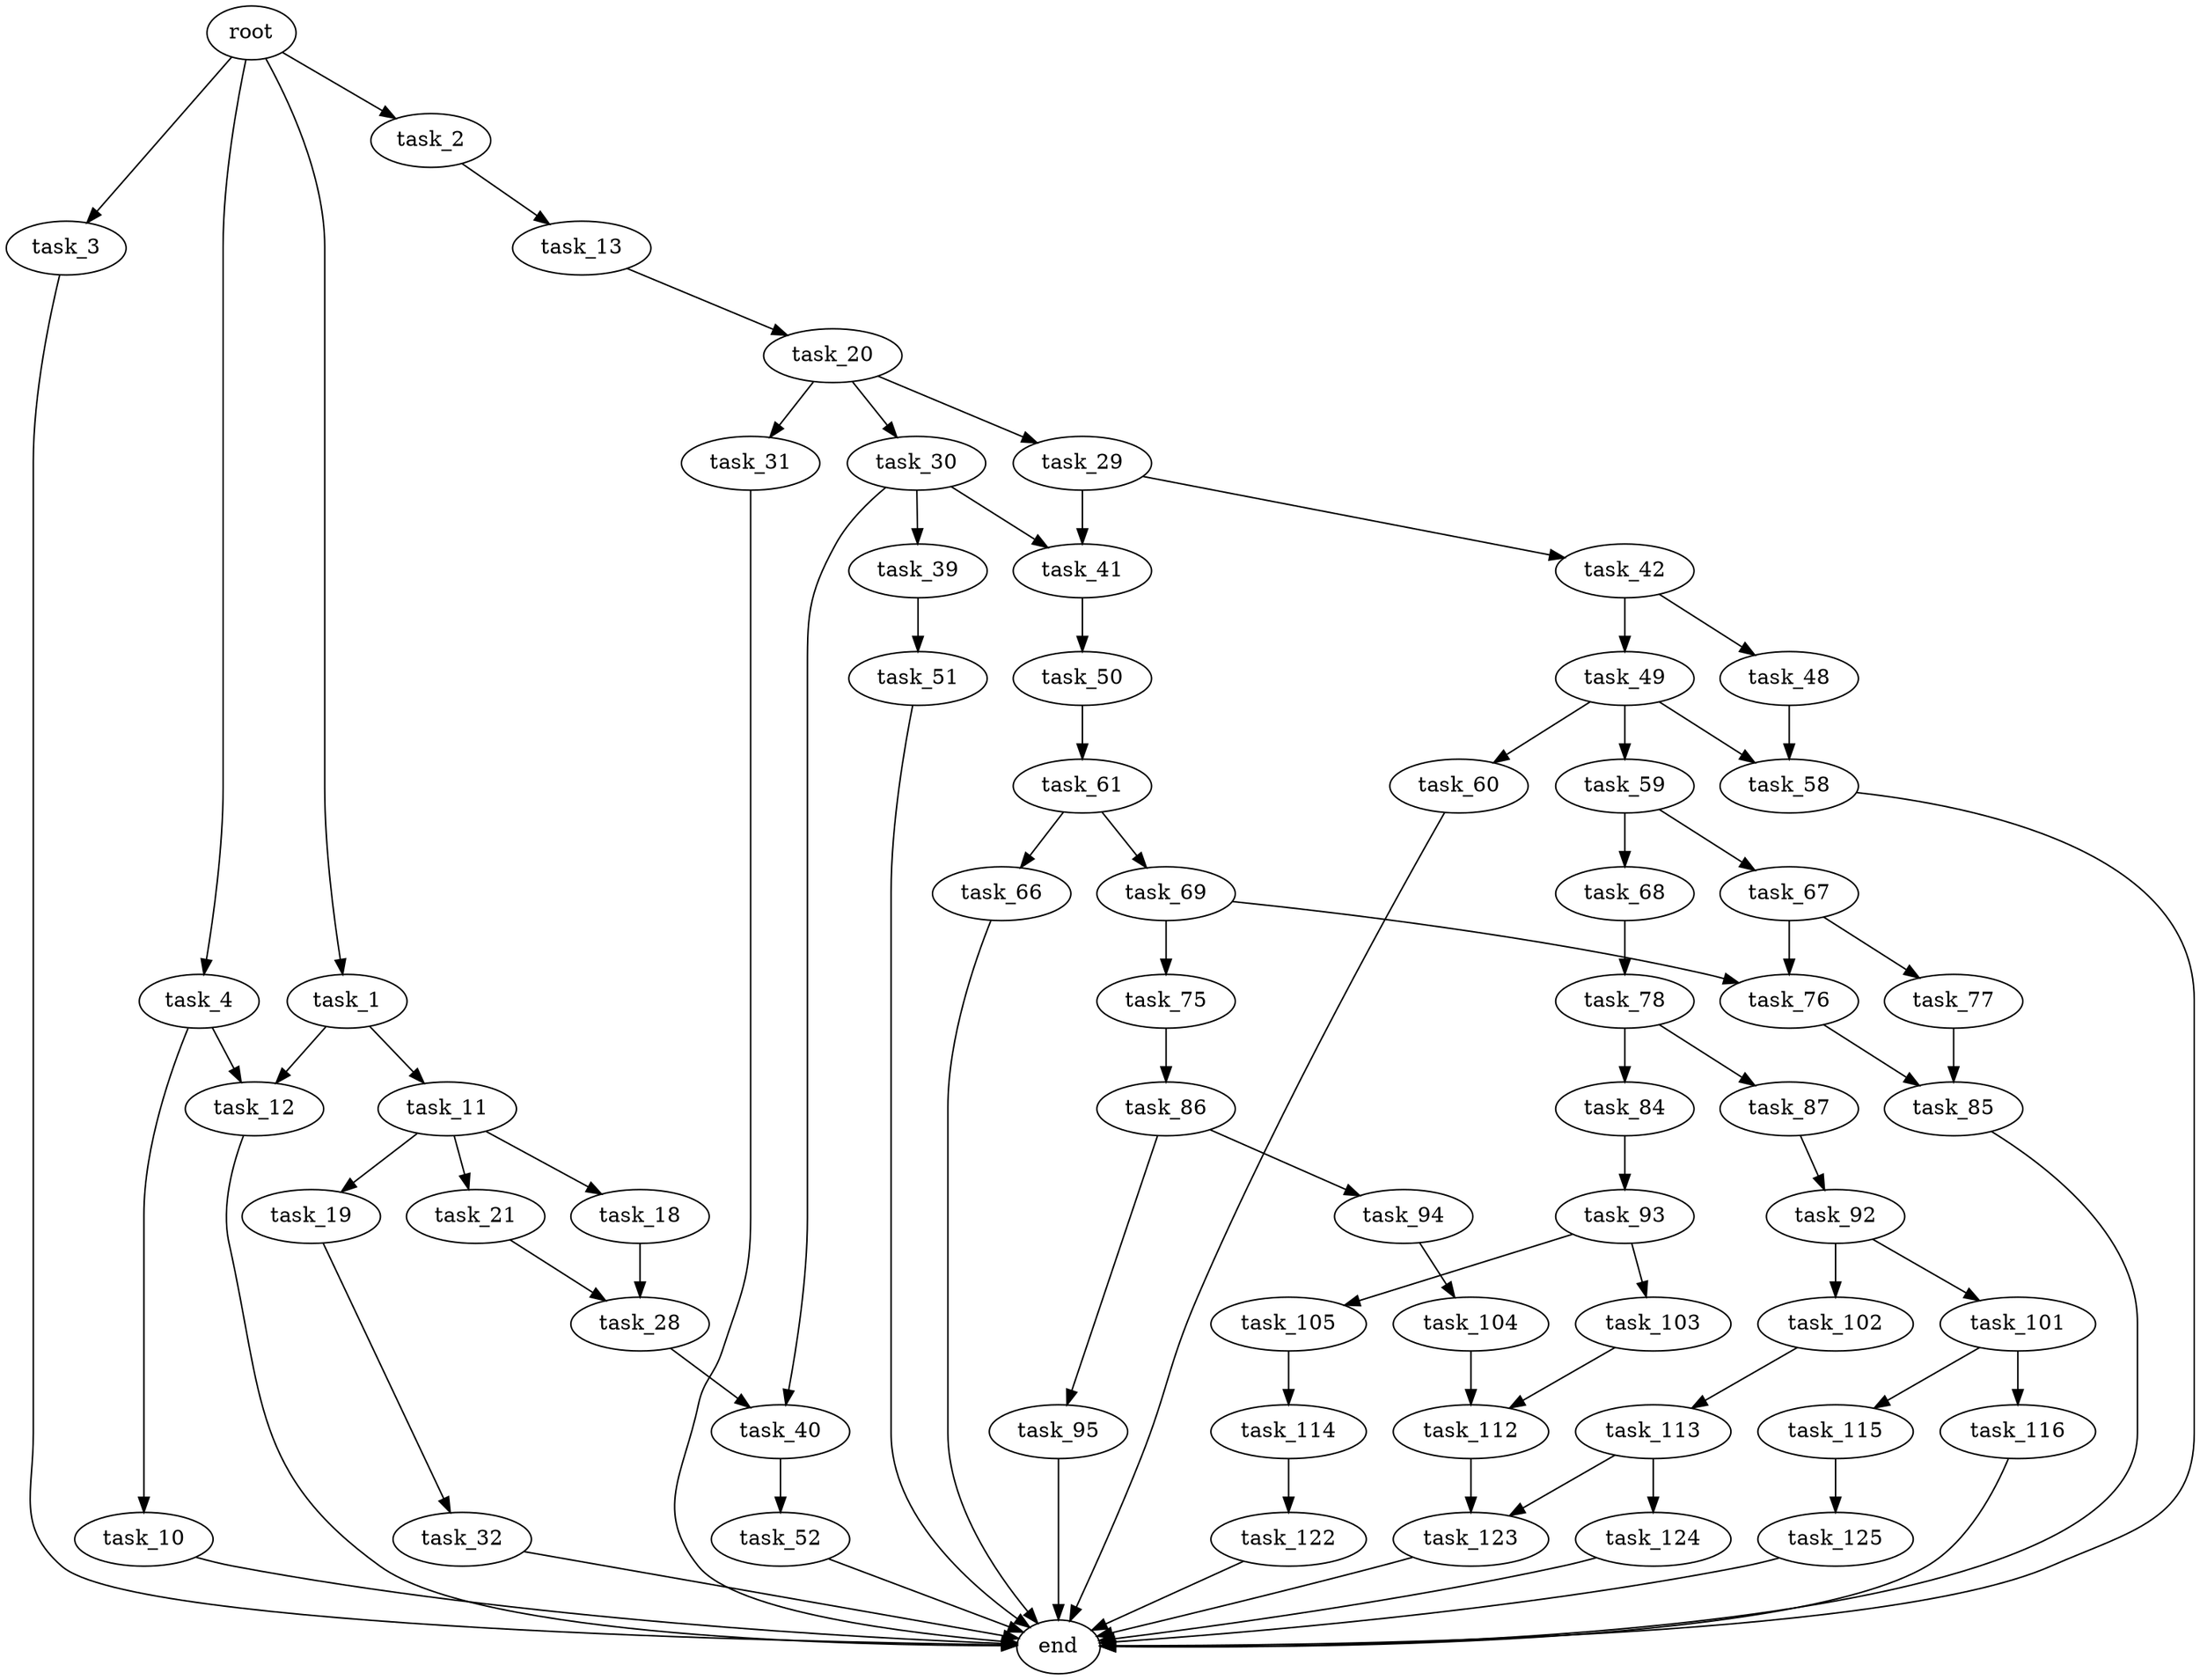 digraph G {
  root [size="0.000000"];
  task_1 [size="66951551349.000000"];
  task_2 [size="15618542457.000000"];
  task_3 [size="782757789696.000000"];
  task_4 [size="340960621014.000000"];
  task_11 [size="1940951137.000000"];
  task_12 [size="28991029248.000000"];
  task_13 [size="549755813888.000000"];
  end [size="0.000000"];
  task_10 [size="231928233984.000000"];
  task_18 [size="1764298576.000000"];
  task_19 [size="1037104274136.000000"];
  task_21 [size="16058522035.000000"];
  task_20 [size="29688206938.000000"];
  task_28 [size="419548182809.000000"];
  task_32 [size="27177317024.000000"];
  task_29 [size="1340643189322.000000"];
  task_30 [size="782757789696.000000"];
  task_31 [size="43763067257.000000"];
  task_40 [size="39510028737.000000"];
  task_41 [size="341032386344.000000"];
  task_42 [size="4769778371.000000"];
  task_39 [size="549755813888.000000"];
  task_51 [size="435184764107.000000"];
  task_52 [size="931192783295.000000"];
  task_50 [size="229327945752.000000"];
  task_48 [size="5101218494.000000"];
  task_49 [size="40454756372.000000"];
  task_58 [size="241958806300.000000"];
  task_59 [size="1073741824000.000000"];
  task_60 [size="368293445632.000000"];
  task_61 [size="68719476736.000000"];
  task_67 [size="68719476736.000000"];
  task_68 [size="782757789696.000000"];
  task_66 [size="125790127039.000000"];
  task_69 [size="1957036726.000000"];
  task_76 [size="68719476736.000000"];
  task_77 [size="275187380572.000000"];
  task_78 [size="17111020728.000000"];
  task_75 [size="265201757258.000000"];
  task_86 [size="22818570799.000000"];
  task_85 [size="134217728000.000000"];
  task_84 [size="11263951025.000000"];
  task_87 [size="7904980574.000000"];
  task_93 [size="9066852356.000000"];
  task_94 [size="8253908946.000000"];
  task_95 [size="22279320410.000000"];
  task_92 [size="549755813888.000000"];
  task_101 [size="6957508115.000000"];
  task_102 [size="134217728000.000000"];
  task_103 [size="2066031348.000000"];
  task_105 [size="1073741824000.000000"];
  task_104 [size="154914111992.000000"];
  task_115 [size="29417265381.000000"];
  task_116 [size="231928233984.000000"];
  task_113 [size="549755813888.000000"];
  task_112 [size="1073741824000.000000"];
  task_114 [size="1359572290.000000"];
  task_123 [size="266736828405.000000"];
  task_124 [size="425384452688.000000"];
  task_122 [size="456657486507.000000"];
  task_125 [size="68719476736.000000"];

  root -> task_1 [size="1.000000"];
  root -> task_2 [size="1.000000"];
  root -> task_3 [size="1.000000"];
  root -> task_4 [size="1.000000"];
  task_1 -> task_11 [size="75497472.000000"];
  task_1 -> task_12 [size="75497472.000000"];
  task_2 -> task_13 [size="679477248.000000"];
  task_3 -> end [size="1.000000"];
  task_4 -> task_10 [size="411041792.000000"];
  task_4 -> task_12 [size="411041792.000000"];
  task_11 -> task_18 [size="33554432.000000"];
  task_11 -> task_19 [size="33554432.000000"];
  task_11 -> task_21 [size="33554432.000000"];
  task_12 -> end [size="1.000000"];
  task_13 -> task_20 [size="536870912.000000"];
  task_10 -> end [size="1.000000"];
  task_18 -> task_28 [size="33554432.000000"];
  task_19 -> task_32 [size="679477248.000000"];
  task_21 -> task_28 [size="301989888.000000"];
  task_20 -> task_29 [size="838860800.000000"];
  task_20 -> task_30 [size="838860800.000000"];
  task_20 -> task_31 [size="838860800.000000"];
  task_28 -> task_40 [size="838860800.000000"];
  task_32 -> end [size="1.000000"];
  task_29 -> task_41 [size="838860800.000000"];
  task_29 -> task_42 [size="838860800.000000"];
  task_30 -> task_39 [size="679477248.000000"];
  task_30 -> task_40 [size="679477248.000000"];
  task_30 -> task_41 [size="679477248.000000"];
  task_31 -> end [size="1.000000"];
  task_40 -> task_52 [size="33554432.000000"];
  task_41 -> task_50 [size="536870912.000000"];
  task_42 -> task_48 [size="134217728.000000"];
  task_42 -> task_49 [size="134217728.000000"];
  task_39 -> task_51 [size="536870912.000000"];
  task_51 -> end [size="1.000000"];
  task_52 -> end [size="1.000000"];
  task_50 -> task_61 [size="209715200.000000"];
  task_48 -> task_58 [size="134217728.000000"];
  task_49 -> task_58 [size="838860800.000000"];
  task_49 -> task_59 [size="838860800.000000"];
  task_49 -> task_60 [size="838860800.000000"];
  task_58 -> end [size="1.000000"];
  task_59 -> task_67 [size="838860800.000000"];
  task_59 -> task_68 [size="838860800.000000"];
  task_60 -> end [size="1.000000"];
  task_61 -> task_66 [size="134217728.000000"];
  task_61 -> task_69 [size="134217728.000000"];
  task_67 -> task_76 [size="134217728.000000"];
  task_67 -> task_77 [size="134217728.000000"];
  task_68 -> task_78 [size="679477248.000000"];
  task_66 -> end [size="1.000000"];
  task_69 -> task_75 [size="75497472.000000"];
  task_69 -> task_76 [size="75497472.000000"];
  task_76 -> task_85 [size="134217728.000000"];
  task_77 -> task_85 [size="536870912.000000"];
  task_78 -> task_84 [size="536870912.000000"];
  task_78 -> task_87 [size="536870912.000000"];
  task_75 -> task_86 [size="411041792.000000"];
  task_86 -> task_94 [size="411041792.000000"];
  task_86 -> task_95 [size="411041792.000000"];
  task_85 -> end [size="1.000000"];
  task_84 -> task_93 [size="301989888.000000"];
  task_87 -> task_92 [size="134217728.000000"];
  task_93 -> task_103 [size="411041792.000000"];
  task_93 -> task_105 [size="411041792.000000"];
  task_94 -> task_104 [size="411041792.000000"];
  task_95 -> end [size="1.000000"];
  task_92 -> task_101 [size="536870912.000000"];
  task_92 -> task_102 [size="536870912.000000"];
  task_101 -> task_115 [size="209715200.000000"];
  task_101 -> task_116 [size="209715200.000000"];
  task_102 -> task_113 [size="209715200.000000"];
  task_103 -> task_112 [size="209715200.000000"];
  task_105 -> task_114 [size="838860800.000000"];
  task_104 -> task_112 [size="209715200.000000"];
  task_115 -> task_125 [size="679477248.000000"];
  task_116 -> end [size="1.000000"];
  task_113 -> task_123 [size="536870912.000000"];
  task_113 -> task_124 [size="536870912.000000"];
  task_112 -> task_123 [size="838860800.000000"];
  task_114 -> task_122 [size="75497472.000000"];
  task_123 -> end [size="1.000000"];
  task_124 -> end [size="1.000000"];
  task_122 -> end [size="1.000000"];
  task_125 -> end [size="1.000000"];
}
